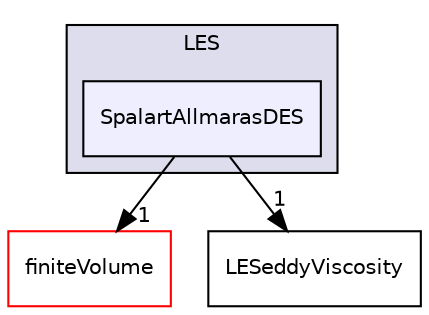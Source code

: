 digraph "src/TurbulenceModels/turbulenceModels/LES/SpalartAllmarasDES" {
  bgcolor=transparent;
  compound=true
  node [ fontsize="10", fontname="Helvetica"];
  edge [ labelfontsize="10", labelfontname="Helvetica"];
  subgraph clusterdir_9fc1e48ca755258281286cef4f8e0bec {
    graph [ bgcolor="#ddddee", pencolor="black", label="LES" fontname="Helvetica", fontsize="10", URL="dir_9fc1e48ca755258281286cef4f8e0bec.html"]
  dir_ec1688ff5b3cdb5a7c7ea85a4e83bdbd [shape=box, label="SpalartAllmarasDES", style="filled", fillcolor="#eeeeff", pencolor="black", URL="dir_ec1688ff5b3cdb5a7c7ea85a4e83bdbd.html"];
  }
  dir_9bd15774b555cf7259a6fa18f99fe99b [shape=box label="finiteVolume" color="red" URL="dir_9bd15774b555cf7259a6fa18f99fe99b.html"];
  dir_59a443f63c1732c08799bcf8a4fd11ae [shape=box label="LESeddyViscosity" URL="dir_59a443f63c1732c08799bcf8a4fd11ae.html"];
  dir_ec1688ff5b3cdb5a7c7ea85a4e83bdbd->dir_9bd15774b555cf7259a6fa18f99fe99b [headlabel="1", labeldistance=1.5 headhref="dir_003155_000897.html"];
  dir_ec1688ff5b3cdb5a7c7ea85a4e83bdbd->dir_59a443f63c1732c08799bcf8a4fd11ae [headlabel="1", labeldistance=1.5 headhref="dir_003155_003146.html"];
}
